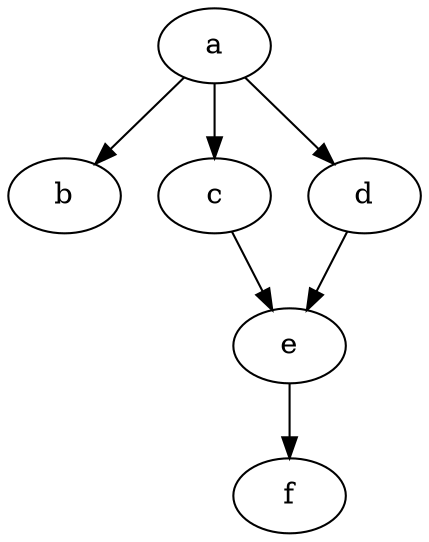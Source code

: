 digraph {
        a -> b;
        a -> c;
        a -> d;
        d -> e;
        e -> f;
        c -> e;
}
